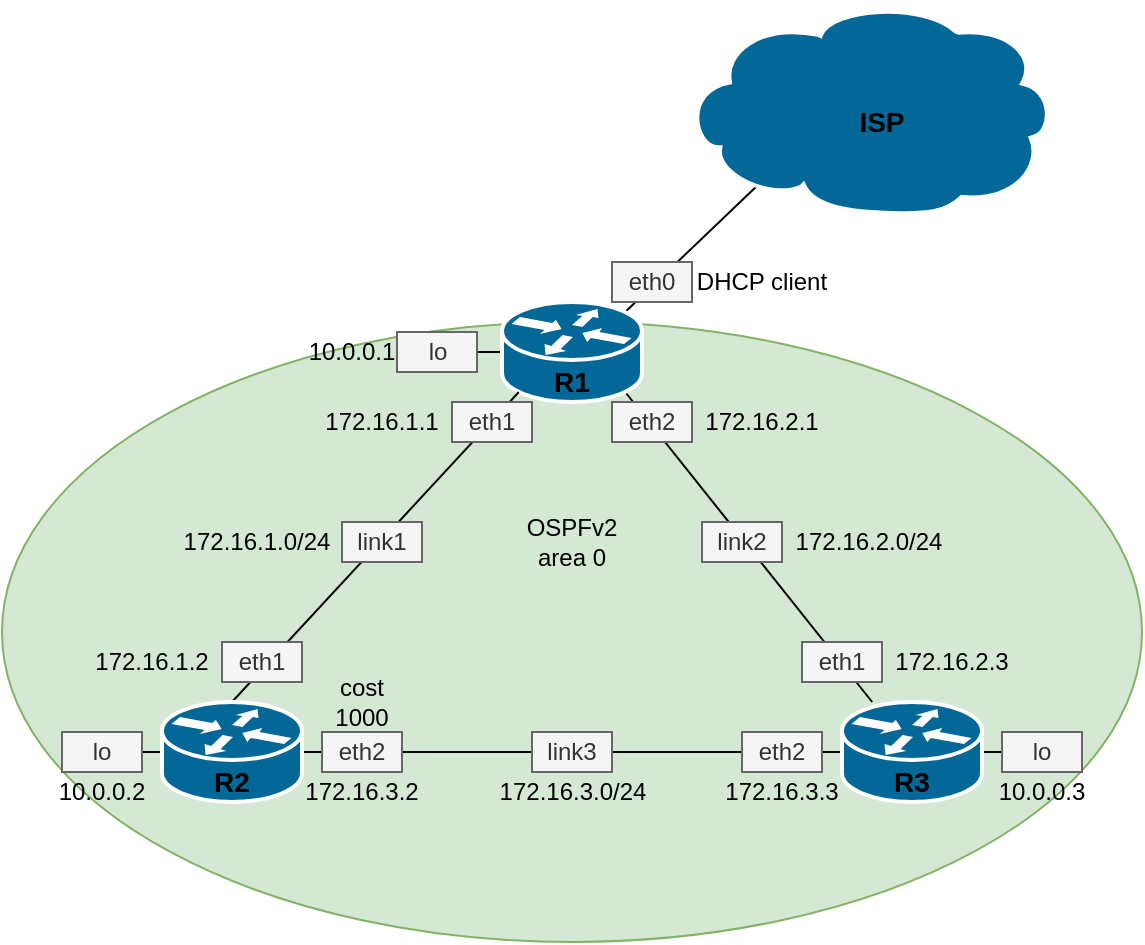 <mxfile version="13.0.3" type="device"><diagram id="f80KIuGzRkNQF-G3w9IF" name="Page-1"><mxGraphModel dx="1102" dy="817" grid="1" gridSize="10" guides="1" tooltips="1" connect="1" arrows="1" fold="1" page="1" pageScale="1" pageWidth="1169" pageHeight="827" math="0" shadow="0"><root><mxCell id="0"/><mxCell id="1" parent="0"/><mxCell id="S9307scI_In9qm1uaaVL-47" value="" style="ellipse;whiteSpace=wrap;html=1;rounded=0;strokeColor=#82b366;fillColor=#d5e8d4;" parent="1" vertex="1"><mxGeometry x="140" y="260" width="570" height="310" as="geometry"/></mxCell><mxCell id="S9307scI_In9qm1uaaVL-6" style="edgeStyle=none;rounded=0;orthogonalLoop=1;jettySize=auto;html=1;exitX=0.88;exitY=0.9;exitDx=0;exitDy=0;exitPerimeter=0;endArrow=none;endFill=0;" parent="1" source="S9307scI_In9qm1uaaVL-1" target="S9307scI_In9qm1uaaVL-3" edge="1"><mxGeometry relative="1" as="geometry"/></mxCell><mxCell id="S9307scI_In9qm1uaaVL-8" style="edgeStyle=none;rounded=0;orthogonalLoop=1;jettySize=auto;html=1;exitX=0.88;exitY=0.1;exitDx=0;exitDy=0;exitPerimeter=0;entryX=0.2;entryY=0.87;entryDx=0;entryDy=0;entryPerimeter=0;endArrow=none;endFill=0;" parent="1" source="S9307scI_In9qm1uaaVL-1" target="S9307scI_In9qm1uaaVL-7" edge="1"><mxGeometry relative="1" as="geometry"/></mxCell><mxCell id="S9307scI_In9qm1uaaVL-36" style="edgeStyle=none;rounded=0;orthogonalLoop=1;jettySize=auto;html=1;exitX=0;exitY=0.5;exitDx=0;exitDy=0;exitPerimeter=0;endArrow=none;endFill=0;entryX=1;entryY=0.5;entryDx=0;entryDy=0;" parent="1" source="S9307scI_In9qm1uaaVL-1" target="S9307scI_In9qm1uaaVL-37" edge="1"><mxGeometry relative="1" as="geometry"><mxPoint x="360" y="220" as="targetPoint"/></mxGeometry></mxCell><mxCell id="S9307scI_In9qm1uaaVL-1" value="" style="shape=mxgraph.cisco.routers.router;html=1;pointerEvents=1;dashed=0;fillColor=#036897;strokeColor=#ffffff;strokeWidth=2;verticalLabelPosition=bottom;verticalAlign=top;align=center;outlineConnect=0;" parent="1" vertex="1"><mxGeometry x="390" y="250" width="70" height="50" as="geometry"/></mxCell><mxCell id="S9307scI_In9qm1uaaVL-4" style="rounded=0;orthogonalLoop=1;jettySize=auto;html=1;exitX=1;exitY=0.5;exitDx=0;exitDy=0;exitPerimeter=0;entryX=0;entryY=0.5;entryDx=0;entryDy=0;entryPerimeter=0;endArrow=none;endFill=0;" parent="1" source="S9307scI_In9qm1uaaVL-2" target="S9307scI_In9qm1uaaVL-3" edge="1"><mxGeometry relative="1" as="geometry"/></mxCell><mxCell id="S9307scI_In9qm1uaaVL-5" style="rounded=0;orthogonalLoop=1;jettySize=auto;html=1;exitX=0.5;exitY=0;exitDx=0;exitDy=0;exitPerimeter=0;entryX=0.12;entryY=0.9;entryDx=0;entryDy=0;entryPerimeter=0;endArrow=none;endFill=0;" parent="1" source="S9307scI_In9qm1uaaVL-2" target="S9307scI_In9qm1uaaVL-1" edge="1"><mxGeometry relative="1" as="geometry"/></mxCell><mxCell id="S9307scI_In9qm1uaaVL-35" style="edgeStyle=none;rounded=0;orthogonalLoop=1;jettySize=auto;html=1;exitX=0;exitY=0.5;exitDx=0;exitDy=0;exitPerimeter=0;endArrow=none;endFill=0;" parent="1" source="S9307scI_In9qm1uaaVL-2" edge="1"><mxGeometry relative="1" as="geometry"><mxPoint x="170" y="475" as="targetPoint"/></mxGeometry></mxCell><mxCell id="S9307scI_In9qm1uaaVL-2" value="" style="shape=mxgraph.cisco.routers.router;html=1;pointerEvents=1;dashed=0;fillColor=#036897;strokeColor=#ffffff;strokeWidth=2;verticalLabelPosition=bottom;verticalAlign=top;align=center;outlineConnect=0;" parent="1" vertex="1"><mxGeometry x="220" y="450" width="70" height="50" as="geometry"/></mxCell><mxCell id="S9307scI_In9qm1uaaVL-34" style="edgeStyle=none;rounded=0;orthogonalLoop=1;jettySize=auto;html=1;exitX=1;exitY=0.5;exitDx=0;exitDy=0;exitPerimeter=0;endArrow=none;endFill=0;" parent="1" source="S9307scI_In9qm1uaaVL-3" edge="1"><mxGeometry relative="1" as="geometry"><mxPoint x="680" y="475" as="targetPoint"/></mxGeometry></mxCell><mxCell id="S9307scI_In9qm1uaaVL-3" value="" style="shape=mxgraph.cisco.routers.router;html=1;pointerEvents=1;dashed=0;fillColor=#036897;strokeColor=#ffffff;strokeWidth=2;verticalLabelPosition=bottom;verticalAlign=top;align=center;outlineConnect=0;" parent="1" vertex="1"><mxGeometry x="560" y="450" width="70" height="50" as="geometry"/></mxCell><mxCell id="S9307scI_In9qm1uaaVL-7" value="" style="shape=mxgraph.cisco.storage.cloud;html=1;pointerEvents=1;dashed=0;fillColor=#036897;strokeColor=#ffffff;strokeWidth=2;verticalLabelPosition=bottom;verticalAlign=top;align=center;outlineConnect=0;" parent="1" vertex="1"><mxGeometry x="480" y="100" width="186" height="106" as="geometry"/></mxCell><mxCell id="S9307scI_In9qm1uaaVL-9" value="&lt;b&gt;&lt;font style=&quot;font-size: 14px&quot;&gt;R1&lt;/font&gt;&lt;/b&gt;" style="text;html=1;strokeColor=none;fillColor=none;align=center;verticalAlign=middle;whiteSpace=wrap;rounded=0;" parent="1" vertex="1"><mxGeometry x="405" y="280" width="40" height="20" as="geometry"/></mxCell><mxCell id="S9307scI_In9qm1uaaVL-10" value="&lt;b&gt;&lt;font style=&quot;font-size: 14px&quot;&gt;R2&lt;/font&gt;&lt;/b&gt;" style="text;html=1;strokeColor=none;fillColor=none;align=center;verticalAlign=middle;whiteSpace=wrap;rounded=0;" parent="1" vertex="1"><mxGeometry x="235" y="480" width="40" height="20" as="geometry"/></mxCell><mxCell id="S9307scI_In9qm1uaaVL-11" value="&lt;b&gt;&lt;font style=&quot;font-size: 14px&quot;&gt;R3&lt;/font&gt;&lt;/b&gt;" style="text;html=1;strokeColor=none;fillColor=none;align=center;verticalAlign=middle;whiteSpace=wrap;rounded=0;" parent="1" vertex="1"><mxGeometry x="575" y="480" width="40" height="20" as="geometry"/></mxCell><mxCell id="S9307scI_In9qm1uaaVL-12" value="&lt;b&gt;&lt;font style=&quot;font-size: 14px&quot;&gt;ISP&lt;/font&gt;&lt;/b&gt;" style="text;html=1;strokeColor=none;fillColor=none;align=center;verticalAlign=middle;whiteSpace=wrap;rounded=0;" parent="1" vertex="1"><mxGeometry x="560" y="150" width="40" height="20" as="geometry"/></mxCell><mxCell id="S9307scI_In9qm1uaaVL-13" value="eth0" style="text;html=1;strokeColor=#666666;fillColor=#f5f5f5;align=center;verticalAlign=middle;whiteSpace=wrap;rounded=0;fontColor=#333333;" parent="1" vertex="1"><mxGeometry x="445" y="230" width="40" height="20" as="geometry"/></mxCell><mxCell id="S9307scI_In9qm1uaaVL-15" value="eth2" style="text;html=1;strokeColor=#666666;fillColor=#f5f5f5;align=center;verticalAlign=middle;whiteSpace=wrap;rounded=0;fontColor=#333333;" parent="1" vertex="1"><mxGeometry x="445" y="300" width="40" height="20" as="geometry"/></mxCell><mxCell id="S9307scI_In9qm1uaaVL-16" value="eth1" style="text;html=1;strokeColor=#666666;fillColor=#f5f5f5;align=center;verticalAlign=middle;whiteSpace=wrap;rounded=0;fontColor=#333333;" parent="1" vertex="1"><mxGeometry x="365" y="300" width="40" height="20" as="geometry"/></mxCell><mxCell id="S9307scI_In9qm1uaaVL-17" value="eth1" style="text;html=1;strokeColor=#666666;fillColor=#f5f5f5;align=center;verticalAlign=middle;whiteSpace=wrap;rounded=0;fontColor=#333333;" parent="1" vertex="1"><mxGeometry x="250" y="420" width="40" height="20" as="geometry"/></mxCell><mxCell id="S9307scI_In9qm1uaaVL-18" value="eth1" style="text;html=1;strokeColor=#666666;fillColor=#f5f5f5;align=center;verticalAlign=middle;whiteSpace=wrap;rounded=0;fontColor=#333333;" parent="1" vertex="1"><mxGeometry x="540" y="420" width="40" height="20" as="geometry"/></mxCell><mxCell id="S9307scI_In9qm1uaaVL-19" value="eth2" style="text;html=1;strokeColor=#666666;fillColor=#f5f5f5;align=center;verticalAlign=middle;whiteSpace=wrap;rounded=0;fontColor=#333333;" parent="1" vertex="1"><mxGeometry x="510" y="465" width="40" height="20" as="geometry"/></mxCell><mxCell id="S9307scI_In9qm1uaaVL-20" value="eth2" style="text;html=1;strokeColor=#666666;fillColor=#f5f5f5;align=center;verticalAlign=middle;whiteSpace=wrap;rounded=0;fontColor=#333333;" parent="1" vertex="1"><mxGeometry x="300" y="465" width="40" height="20" as="geometry"/></mxCell><mxCell id="S9307scI_In9qm1uaaVL-22" value="link1" style="text;html=1;strokeColor=#666666;fillColor=#f5f5f5;align=center;verticalAlign=middle;whiteSpace=wrap;rounded=0;fontColor=#333333;" parent="1" vertex="1"><mxGeometry x="310" y="360" width="40" height="20" as="geometry"/></mxCell><mxCell id="S9307scI_In9qm1uaaVL-23" value="link2" style="text;html=1;strokeColor=#666666;fillColor=#f5f5f5;align=center;verticalAlign=middle;whiteSpace=wrap;rounded=0;fontColor=#333333;" parent="1" vertex="1"><mxGeometry x="490" y="360" width="40" height="20" as="geometry"/></mxCell><mxCell id="S9307scI_In9qm1uaaVL-26" value="link3" style="text;html=1;strokeColor=#666666;fillColor=#f5f5f5;align=center;verticalAlign=middle;whiteSpace=wrap;rounded=0;fontColor=#333333;" parent="1" vertex="1"><mxGeometry x="405" y="465" width="40" height="20" as="geometry"/></mxCell><mxCell id="S9307scI_In9qm1uaaVL-28" value="172.16.1.1" style="text;html=1;strokeColor=none;fillColor=none;align=center;verticalAlign=middle;whiteSpace=wrap;rounded=0;" parent="1" vertex="1"><mxGeometry x="295" y="300" width="70" height="20" as="geometry"/></mxCell><mxCell id="S9307scI_In9qm1uaaVL-29" value="172.16.1.2" style="text;html=1;strokeColor=none;fillColor=none;align=center;verticalAlign=middle;whiteSpace=wrap;rounded=0;" parent="1" vertex="1"><mxGeometry x="180" y="420" width="70" height="20" as="geometry"/></mxCell><mxCell id="S9307scI_In9qm1uaaVL-30" value="172.16.2.1" style="text;html=1;strokeColor=none;fillColor=none;align=center;verticalAlign=middle;whiteSpace=wrap;rounded=0;" parent="1" vertex="1"><mxGeometry x="485.0" y="300" width="70" height="20" as="geometry"/></mxCell><mxCell id="S9307scI_In9qm1uaaVL-31" value="172.16.2.3" style="text;html=1;strokeColor=none;fillColor=none;align=center;verticalAlign=middle;whiteSpace=wrap;rounded=0;" parent="1" vertex="1"><mxGeometry x="580" y="420" width="70" height="20" as="geometry"/></mxCell><mxCell id="S9307scI_In9qm1uaaVL-32" value="172.16.3.3" style="text;html=1;strokeColor=none;fillColor=none;align=center;verticalAlign=middle;whiteSpace=wrap;rounded=0;" parent="1" vertex="1"><mxGeometry x="495" y="485" width="70" height="20" as="geometry"/></mxCell><mxCell id="S9307scI_In9qm1uaaVL-33" value="172.16.3.2" style="text;html=1;strokeColor=none;fillColor=none;align=center;verticalAlign=middle;whiteSpace=wrap;rounded=0;" parent="1" vertex="1"><mxGeometry x="285" y="485" width="70" height="20" as="geometry"/></mxCell><mxCell id="S9307scI_In9qm1uaaVL-37" value="lo" style="text;html=1;strokeColor=#666666;fillColor=#f5f5f5;align=center;verticalAlign=middle;whiteSpace=wrap;rounded=0;fontColor=#333333;" parent="1" vertex="1"><mxGeometry x="337.5" y="265" width="40" height="20" as="geometry"/></mxCell><mxCell id="S9307scI_In9qm1uaaVL-38" value="lo" style="text;html=1;strokeColor=#666666;fillColor=#f5f5f5;align=center;verticalAlign=middle;whiteSpace=wrap;rounded=0;fontColor=#333333;" parent="1" vertex="1"><mxGeometry x="640" y="465" width="40" height="20" as="geometry"/></mxCell><mxCell id="S9307scI_In9qm1uaaVL-39" value="lo" style="text;html=1;strokeColor=#666666;fillColor=#f5f5f5;align=center;verticalAlign=middle;whiteSpace=wrap;rounded=0;fontColor=#333333;" parent="1" vertex="1"><mxGeometry x="170" y="465" width="40" height="20" as="geometry"/></mxCell><mxCell id="S9307scI_In9qm1uaaVL-40" value="10.0.0.3" style="text;html=1;strokeColor=none;fillColor=none;align=center;verticalAlign=middle;whiteSpace=wrap;rounded=0;" parent="1" vertex="1"><mxGeometry x="625" y="485" width="70" height="20" as="geometry"/></mxCell><mxCell id="S9307scI_In9qm1uaaVL-41" value="10.0.0.2" style="text;html=1;strokeColor=none;fillColor=none;align=center;verticalAlign=middle;whiteSpace=wrap;rounded=0;" parent="1" vertex="1"><mxGeometry x="155" y="485" width="70" height="20" as="geometry"/></mxCell><mxCell id="S9307scI_In9qm1uaaVL-42" value="10.0.0.1" style="text;html=1;strokeColor=none;fillColor=none;align=center;verticalAlign=middle;whiteSpace=wrap;rounded=0;" parent="1" vertex="1"><mxGeometry x="280" y="265" width="70" height="20" as="geometry"/></mxCell><mxCell id="S9307scI_In9qm1uaaVL-43" value="172.16.2.0/24" style="text;html=1;strokeColor=none;fillColor=none;align=center;verticalAlign=middle;whiteSpace=wrap;rounded=0;" parent="1" vertex="1"><mxGeometry x="525.5" y="360" width="95" height="20" as="geometry"/></mxCell><mxCell id="S9307scI_In9qm1uaaVL-44" value="172.16.3.0/24" style="text;html=1;strokeColor=none;fillColor=none;align=center;verticalAlign=middle;whiteSpace=wrap;rounded=0;" parent="1" vertex="1"><mxGeometry x="377.5" y="485" width="95" height="20" as="geometry"/></mxCell><mxCell id="S9307scI_In9qm1uaaVL-45" value="172.16.1.0/24" style="text;html=1;strokeColor=none;fillColor=none;align=center;verticalAlign=middle;whiteSpace=wrap;rounded=0;" parent="1" vertex="1"><mxGeometry x="220" y="360" width="95" height="20" as="geometry"/></mxCell><mxCell id="S9307scI_In9qm1uaaVL-46" value="DHCP client" style="text;html=1;strokeColor=none;fillColor=none;align=center;verticalAlign=middle;whiteSpace=wrap;rounded=0;" parent="1" vertex="1"><mxGeometry x="485" y="230" width="70" height="20" as="geometry"/></mxCell><mxCell id="S9307scI_In9qm1uaaVL-48" value="OSPFv2&lt;br&gt;area 0" style="text;html=1;strokeColor=none;fillColor=none;align=center;verticalAlign=middle;whiteSpace=wrap;rounded=0;" parent="1" vertex="1"><mxGeometry x="405" y="360" width="40" height="20" as="geometry"/></mxCell><mxCell id="S9307scI_In9qm1uaaVL-49" value="cost 1000" style="text;html=1;strokeColor=none;fillColor=none;align=center;verticalAlign=middle;whiteSpace=wrap;rounded=0;" parent="1" vertex="1"><mxGeometry x="300" y="440" width="40" height="20" as="geometry"/></mxCell></root></mxGraphModel></diagram></mxfile>